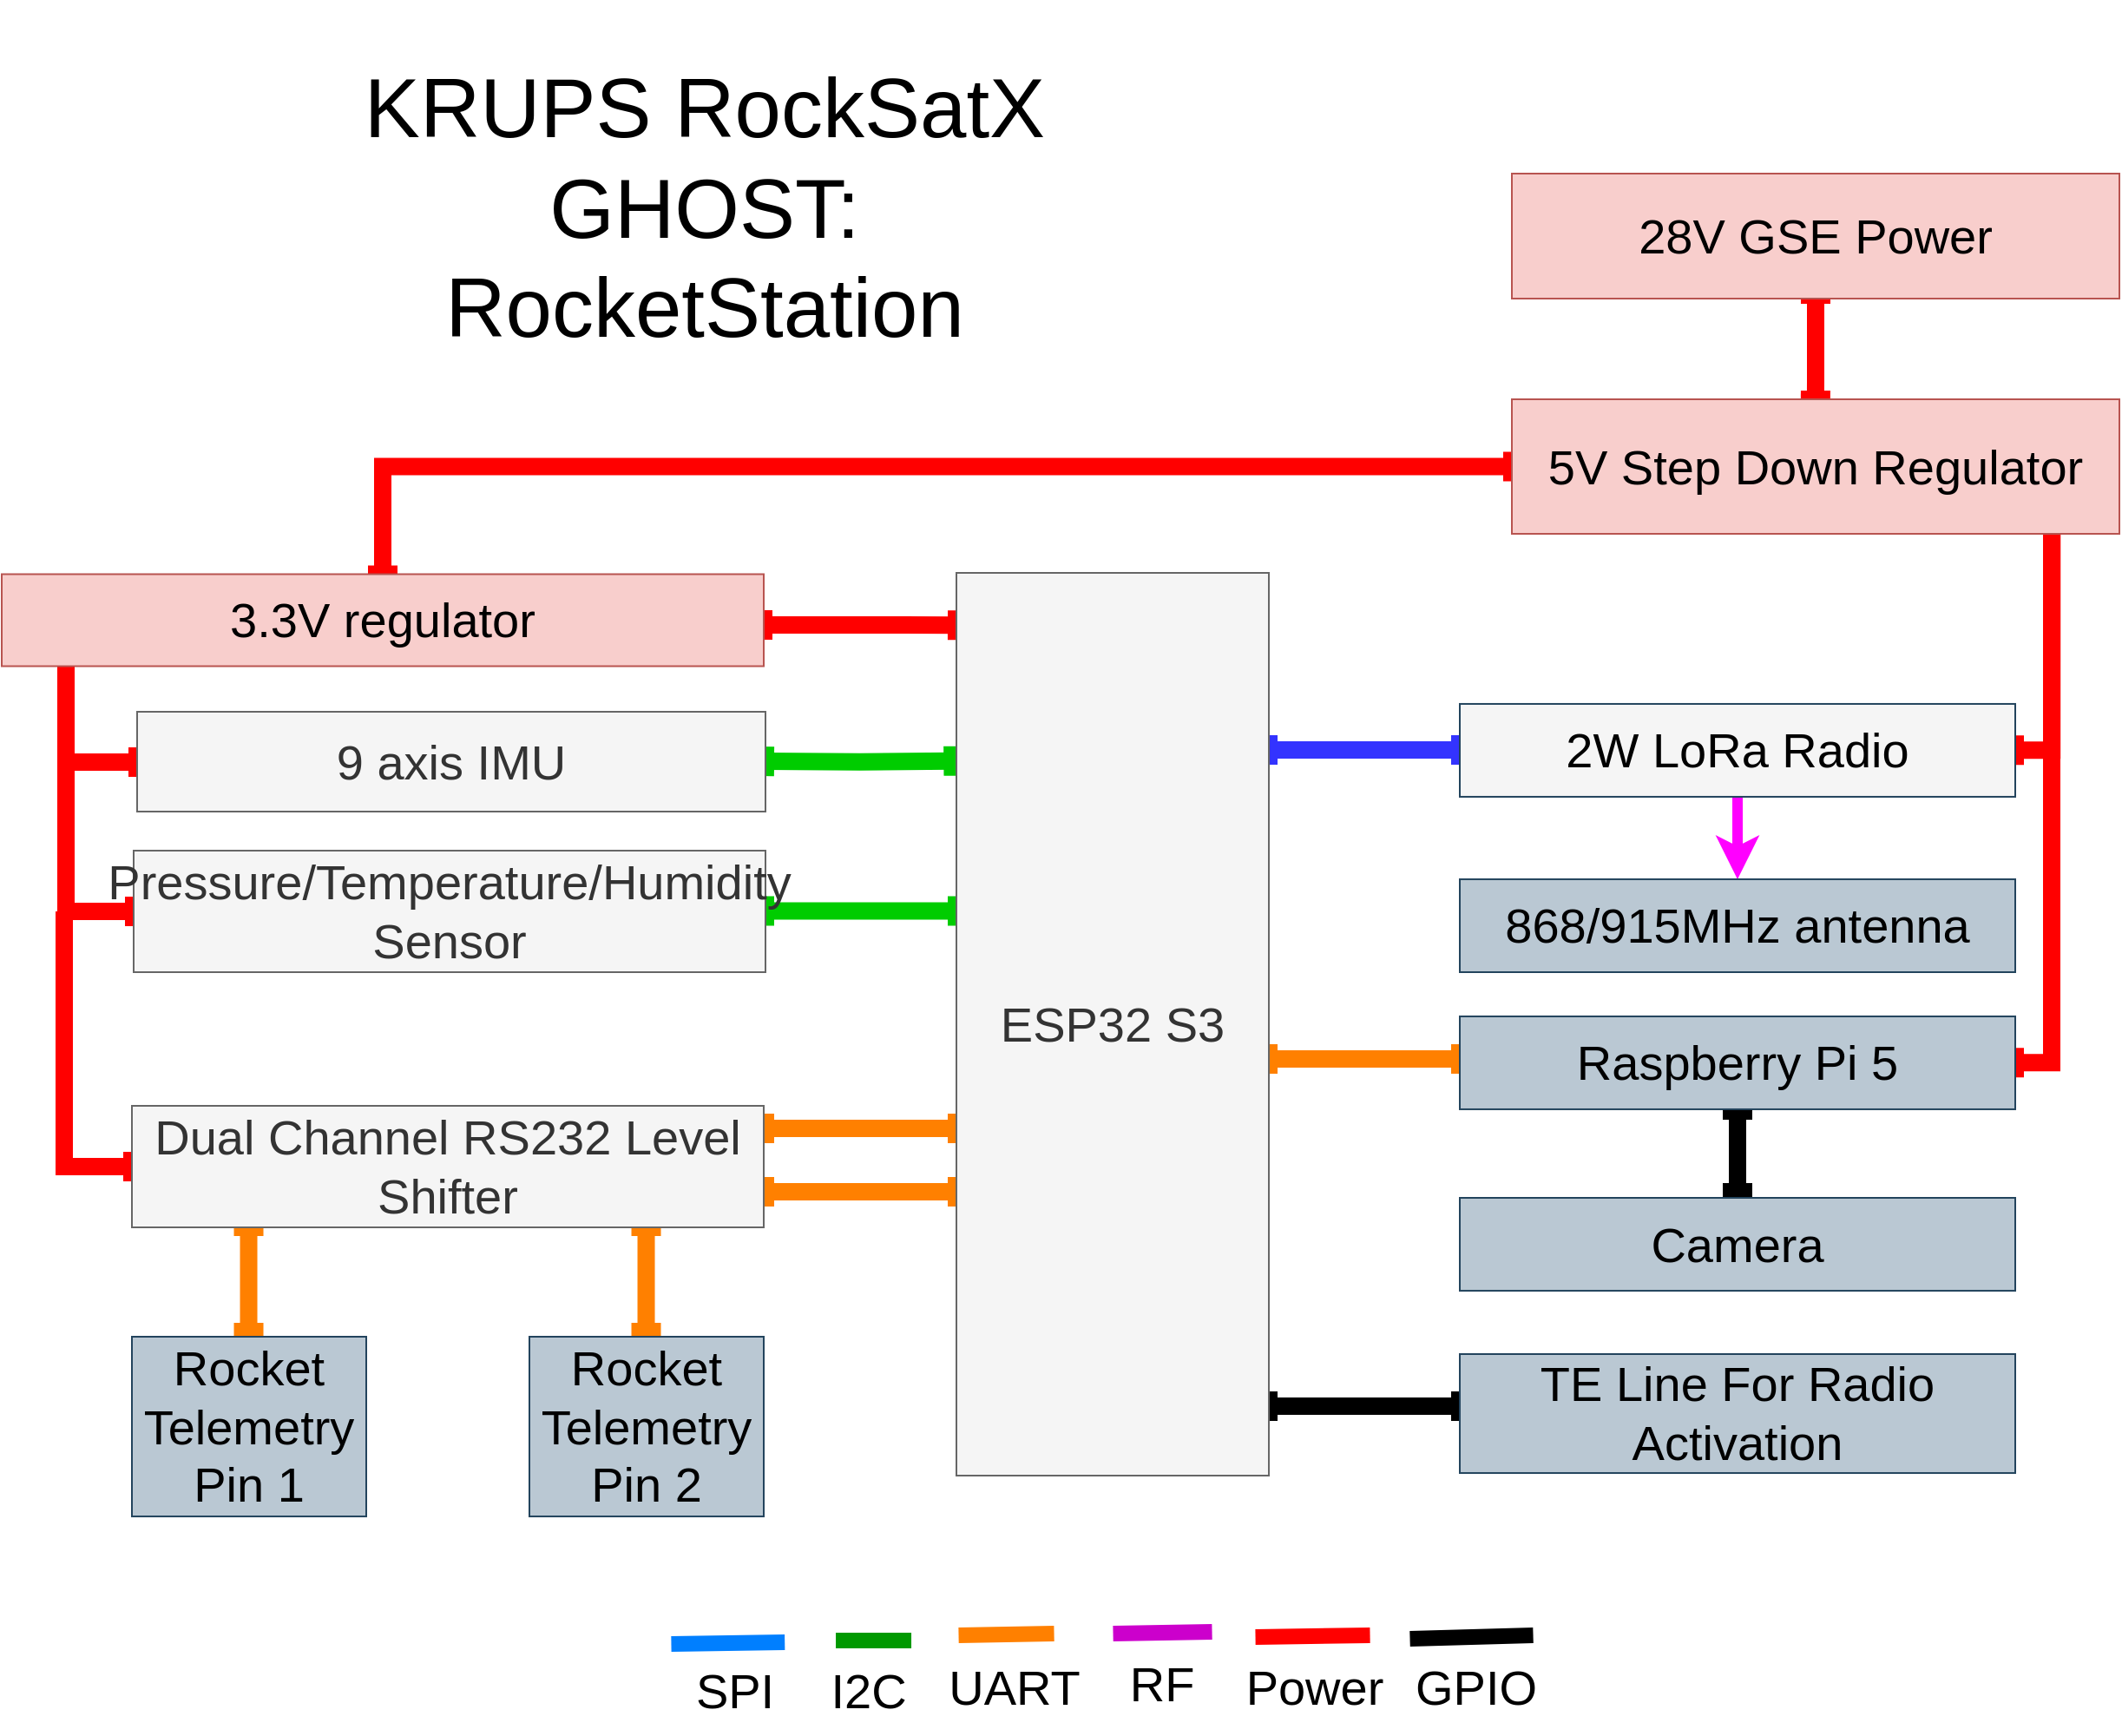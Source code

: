 <mxfile version="26.0.6">
  <diagram name="Page-1" id="rtjZ41WWvcPLetUQ2Lei">
    <mxGraphModel dx="-960" dy="2444" grid="1" gridSize="10" guides="1" tooltips="1" connect="1" arrows="1" fold="1" page="1" pageScale="1" pageWidth="850" pageHeight="1100" math="0" shadow="0">
      <root>
        <mxCell id="0" />
        <mxCell id="1" parent="0" />
        <mxCell id="Risd_N6Ks6hhy2hnTInW-21" style="edgeStyle=orthogonalEdgeStyle;rounded=0;orthogonalLoop=1;jettySize=auto;html=1;entryX=1;entryY=0.5;entryDx=0;entryDy=0;strokeWidth=10;endArrow=baseDash;endFill=0;startArrow=baseDash;startFill=0;strokeColor=#000000;exitX=0;exitY=0.848;exitDx=0;exitDy=0;exitPerimeter=0;" edge="1" parent="1">
          <mxGeometry relative="1" as="geometry">
            <mxPoint x="4480" y="-289.96" as="sourcePoint" />
            <mxPoint x="4370" y="-290" as="targetPoint" />
            <Array as="points" />
          </mxGeometry>
        </mxCell>
        <mxCell id="Risd_N6Ks6hhy2hnTInW-16" style="edgeStyle=orthogonalEdgeStyle;rounded=0;orthogonalLoop=1;jettySize=auto;html=1;entryX=1;entryY=0.5;entryDx=0;entryDy=0;strokeWidth=10;endArrow=baseDash;endFill=0;startArrow=baseDash;startFill=0;strokeColor=#FF8000;" edge="1" parent="1">
          <mxGeometry relative="1" as="geometry">
            <mxPoint x="4011.26" y="-393" as="sourcePoint" />
            <mxPoint x="4011.26" y="-333" as="targetPoint" />
            <Array as="points" />
          </mxGeometry>
        </mxCell>
        <mxCell id="Risd_N6Ks6hhy2hnTInW-15" style="edgeStyle=orthogonalEdgeStyle;rounded=0;orthogonalLoop=1;jettySize=auto;html=1;entryX=1;entryY=0.5;entryDx=0;entryDy=0;strokeWidth=10;endArrow=baseDash;endFill=0;startArrow=baseDash;startFill=0;strokeColor=#FF8000;" edge="1" parent="1">
          <mxGeometry relative="1" as="geometry">
            <mxPoint x="3782.26" y="-393" as="sourcePoint" />
            <mxPoint x="3782.26" y="-333" as="targetPoint" />
            <Array as="points" />
          </mxGeometry>
        </mxCell>
        <mxCell id="Risd_N6Ks6hhy2hnTInW-13" style="edgeStyle=orthogonalEdgeStyle;rounded=0;orthogonalLoop=1;jettySize=auto;html=1;entryX=1;entryY=0.5;entryDx=0;entryDy=0;strokeWidth=10;endArrow=baseDash;endFill=0;startArrow=baseDash;startFill=0;strokeColor=#FF8000;exitX=0;exitY=0.848;exitDx=0;exitDy=0;exitPerimeter=0;" edge="1" parent="1">
          <mxGeometry relative="1" as="geometry">
            <mxPoint x="4190" y="-449.96" as="sourcePoint" />
            <mxPoint x="4080" y="-450" as="targetPoint" />
            <Array as="points" />
          </mxGeometry>
        </mxCell>
        <mxCell id="Risd_N6Ks6hhy2hnTInW-14" style="edgeStyle=orthogonalEdgeStyle;rounded=0;orthogonalLoop=1;jettySize=auto;html=1;entryX=1;entryY=0.5;entryDx=0;entryDy=0;strokeWidth=10;endArrow=baseDash;endFill=0;startArrow=baseDash;startFill=0;strokeColor=#FF8000;exitX=0;exitY=0.848;exitDx=0;exitDy=0;exitPerimeter=0;" edge="1" parent="1">
          <mxGeometry relative="1" as="geometry">
            <mxPoint x="4190" y="-413.48" as="sourcePoint" />
            <mxPoint x="4080" y="-413.52" as="targetPoint" />
            <Array as="points" />
          </mxGeometry>
        </mxCell>
        <mxCell id="Risd_N6Ks6hhy2hnTInW-10" style="edgeStyle=orthogonalEdgeStyle;rounded=0;orthogonalLoop=1;jettySize=auto;html=1;strokeWidth=10;endArrow=baseDash;endFill=0;fillColor=#f8cecc;strokeColor=#FF0000;entryX=1;entryY=0.5;entryDx=0;entryDy=0;" edge="1" parent="1">
          <mxGeometry relative="1" as="geometry">
            <mxPoint x="4821" y="-792.5" as="sourcePoint" />
            <mxPoint x="4800" y="-487.92" as="targetPoint" />
            <Array as="points">
              <mxPoint x="4821" y="-488.15" />
            </Array>
          </mxGeometry>
        </mxCell>
        <mxCell id="Risd_N6Ks6hhy2hnTInW-8" style="edgeStyle=orthogonalEdgeStyle;rounded=0;orthogonalLoop=1;jettySize=auto;html=1;entryX=1;entryY=0.5;entryDx=0;entryDy=0;strokeWidth=10;endArrow=baseDash;endFill=0;startArrow=baseDash;startFill=0;strokeColor=#FF8000;exitX=0;exitY=0.848;exitDx=0;exitDy=0;exitPerimeter=0;" edge="1" parent="1">
          <mxGeometry relative="1" as="geometry">
            <mxPoint x="4480" y="-489.96" as="sourcePoint" />
            <mxPoint x="4370" y="-490" as="targetPoint" />
            <Array as="points" />
          </mxGeometry>
        </mxCell>
        <mxCell id="Risd_N6Ks6hhy2hnTInW-7" style="edgeStyle=orthogonalEdgeStyle;rounded=0;orthogonalLoop=1;jettySize=auto;html=1;entryX=1;entryY=0.5;entryDx=0;entryDy=0;strokeWidth=10;endArrow=baseDash;endFill=0;startArrow=baseDash;startFill=0;strokeColor=#000000;" edge="1" parent="1">
          <mxGeometry relative="1" as="geometry">
            <mxPoint x="4640" y="-460" as="sourcePoint" />
            <mxPoint x="4640" y="-413.52" as="targetPoint" />
            <Array as="points" />
          </mxGeometry>
        </mxCell>
        <mxCell id="Risd_N6Ks6hhy2hnTInW-1" style="edgeStyle=orthogonalEdgeStyle;rounded=0;orthogonalLoop=1;jettySize=auto;html=1;entryX=1;entryY=0.5;entryDx=0;entryDy=0;strokeWidth=10;endArrow=baseDash;endFill=0;startArrow=baseDash;startFill=0;strokeColor=#3333FF;exitX=0;exitY=0.848;exitDx=0;exitDy=0;exitPerimeter=0;" edge="1" parent="1">
          <mxGeometry relative="1" as="geometry">
            <mxPoint x="4480" y="-667.97" as="sourcePoint" />
            <mxPoint x="4370" y="-668.01" as="targetPoint" />
            <Array as="points" />
          </mxGeometry>
        </mxCell>
        <mxCell id="2i9zkkD1zkJnTm_1SoRj-6" value="" style="edgeStyle=orthogonalEdgeStyle;rounded=0;orthogonalLoop=1;jettySize=auto;html=1;strokeColor=#FF0000;endArrow=baseDash;endFill=0;strokeWidth=10;startArrow=baseDash;startFill=0;exitX=0.5;exitY=0.972;exitDx=0;exitDy=0;entryX=0.5;entryY=0;entryDx=0;entryDy=0;exitPerimeter=0;" parent="1" source="2i9zkkD1zkJnTm_1SoRj-4" edge="1">
          <mxGeometry relative="1" as="geometry">
            <Array as="points">
              <mxPoint x="4685" y="-880" />
            </Array>
            <mxPoint x="4684.93" y="-910" as="sourcePoint" />
            <mxPoint x="4684.93" y="-870" as="targetPoint" />
          </mxGeometry>
        </mxCell>
        <mxCell id="nk0sJlQH5ydXbXhzsZXC-66" style="edgeStyle=orthogonalEdgeStyle;rounded=0;orthogonalLoop=1;jettySize=auto;html=1;strokeWidth=10;endArrow=baseDash;endFill=0;fillColor=#f8cecc;strokeColor=#FF0000;entryX=0;entryY=0.5;entryDx=0;entryDy=0;exitX=0.087;exitY=0.993;exitDx=0;exitDy=0;exitPerimeter=0;" parent="1" source="nk0sJlQH5ydXbXhzsZXC-61" target="nk0sJlQH5ydXbXhzsZXC-67" edge="1">
          <mxGeometry relative="1" as="geometry">
            <mxPoint x="3677" y="-650" as="sourcePoint" />
            <mxPoint x="3716" y="-87" as="targetPoint" />
            <Array as="points">
              <mxPoint x="3677" y="-717" />
              <mxPoint x="3677" y="-575" />
            </Array>
          </mxGeometry>
        </mxCell>
        <mxCell id="nk0sJlQH5ydXbXhzsZXC-77" style="edgeStyle=orthogonalEdgeStyle;rounded=0;orthogonalLoop=1;jettySize=auto;html=1;entryX=0;entryY=0.5;entryDx=0;entryDy=0;strokeWidth=10;endArrow=baseDash;endFill=0;fillColor=#fff2cc;strokeColor=#FF0000;startArrow=baseDash;startFill=0;exitX=0.5;exitY=0;exitDx=0;exitDy=0;" parent="1" source="nk0sJlQH5ydXbXhzsZXC-61" target="nk0sJlQH5ydXbXhzsZXC-47" edge="1">
          <mxGeometry relative="1" as="geometry">
            <mxPoint x="4420" y="-880" as="sourcePoint" />
            <Array as="points">
              <mxPoint x="3860" y="-831" />
            </Array>
            <mxPoint x="4420" y="-832" as="targetPoint" />
          </mxGeometry>
        </mxCell>
        <mxCell id="nk0sJlQH5ydXbXhzsZXC-76" style="edgeStyle=orthogonalEdgeStyle;rounded=0;orthogonalLoop=1;jettySize=auto;html=1;entryX=0;entryY=0.5;entryDx=0;entryDy=0;strokeWidth=6;strokeColor=#FF00FF;exitX=0.5;exitY=1;exitDx=0;exitDy=0;" parent="1" source="nk0sJlQH5ydXbXhzsZXC-74" target="nk0sJlQH5ydXbXhzsZXC-75" edge="1">
          <mxGeometry relative="1" as="geometry">
            <mxPoint x="4650" y="-570.52" as="targetPoint" />
            <mxPoint x="4650" y="-617.52" as="sourcePoint" />
            <Array as="points">
              <mxPoint x="4640" y="-613.52" />
              <mxPoint x="4640" y="-613.52" />
            </Array>
          </mxGeometry>
        </mxCell>
        <mxCell id="nk0sJlQH5ydXbXhzsZXC-72" style="edgeStyle=orthogonalEdgeStyle;rounded=0;orthogonalLoop=1;jettySize=auto;html=1;exitX=1;exitY=0.5;exitDx=0;exitDy=0;strokeWidth=10;endArrow=baseDash;endFill=0;strokeColor=#FF0000;startArrow=baseDash;startFill=0;entryX=0;entryY=0.119;entryDx=0;entryDy=0;entryPerimeter=0;" parent="1" edge="1">
          <mxGeometry relative="1" as="geometry">
            <mxPoint x="4079" y="-740" as="sourcePoint" />
            <mxPoint x="4190" y="-739.88" as="targetPoint" />
            <Array as="points">
              <mxPoint x="4160" y="-740.25" />
              <mxPoint x="4190" y="-740.25" />
            </Array>
          </mxGeometry>
        </mxCell>
        <mxCell id="nk0sJlQH5ydXbXhzsZXC-1" style="edgeStyle=orthogonalEdgeStyle;rounded=0;orthogonalLoop=1;jettySize=auto;html=1;entryX=1;entryY=0.5;entryDx=0;entryDy=0;strokeWidth=10;endArrow=baseDash;endFill=0;startArrow=baseDash;startFill=0;strokeColor=#00CC00;exitX=0;exitY=0.848;exitDx=0;exitDy=0;exitPerimeter=0;" parent="1" edge="1">
          <mxGeometry relative="1" as="geometry">
            <mxPoint x="4190" y="-575.2" as="sourcePoint" />
            <mxPoint x="4080" y="-575.24" as="targetPoint" />
            <Array as="points" />
          </mxGeometry>
        </mxCell>
        <mxCell id="nk0sJlQH5ydXbXhzsZXC-7" style="edgeStyle=orthogonalEdgeStyle;rounded=0;orthogonalLoop=1;jettySize=auto;html=1;strokeWidth=10;endArrow=baseDash;endFill=0;startArrow=baseDash;startFill=0;strokeColor=#00CC00;exitX=-0.013;exitY=0.472;exitDx=0;exitDy=0;exitPerimeter=0;entryX=1;entryY=0.5;entryDx=0;entryDy=0;" parent="1" edge="1">
          <mxGeometry relative="1" as="geometry">
            <mxPoint x="4187.66" y="-661.63" as="sourcePoint" />
            <mxPoint x="4080" y="-661.44" as="targetPoint" />
            <Array as="points" />
          </mxGeometry>
        </mxCell>
        <mxCell id="nk0sJlQH5ydXbXhzsZXC-22" style="edgeStyle=orthogonalEdgeStyle;rounded=0;orthogonalLoop=1;jettySize=auto;html=1;strokeWidth=10;endArrow=baseDash;endFill=0;fillColor=#f8cecc;strokeColor=#FF0000;entryX=0;entryY=0.5;entryDx=0;entryDy=0;" parent="1" target="nk0sJlQH5ydXbXhzsZXC-58" edge="1">
          <mxGeometry relative="1" as="geometry">
            <mxPoint x="3677" y="-720" as="sourcePoint" />
            <mxPoint x="3690" y="-180" as="targetPoint" />
            <Array as="points">
              <mxPoint x="3677" y="-661" />
              <mxPoint x="3718" y="-661" />
            </Array>
          </mxGeometry>
        </mxCell>
        <mxCell id="nk0sJlQH5ydXbXhzsZXC-23" value="" style="endArrow=none;html=1;rounded=1;fontSize=29;strokeColor=#009900;strokeWidth=9;endFill=0;" parent="1" edge="1">
          <mxGeometry width="50" height="50" relative="1" as="geometry">
            <mxPoint x="4120.52" y="-155" as="sourcePoint" />
            <mxPoint x="4164.02" y="-155" as="targetPoint" />
          </mxGeometry>
        </mxCell>
        <mxCell id="nk0sJlQH5ydXbXhzsZXC-24" value="SPI" style="text;html=1;align=center;verticalAlign=middle;resizable=0;points=[];autosize=1;strokeColor=none;fillColor=none;fontSize=28;" parent="1" vertex="1">
          <mxGeometry x="4027.27" y="-151" width="70" height="50" as="geometry" />
        </mxCell>
        <mxCell id="nk0sJlQH5ydXbXhzsZXC-25" value="" style="endArrow=none;html=1;rounded=1;fontSize=29;strokeColor=#007FFF;strokeWidth=9;exitX=-0.022;exitY=-0.04;exitDx=0;exitDy=0;exitPerimeter=0;entryX=0.912;entryY=-0.06;entryDx=0;entryDy=0;entryPerimeter=0;endFill=0;" parent="1" source="nk0sJlQH5ydXbXhzsZXC-24" target="nk0sJlQH5ydXbXhzsZXC-24" edge="1">
          <mxGeometry width="50" height="50" relative="1" as="geometry">
            <mxPoint x="4040.27" y="-115" as="sourcePoint" />
            <mxPoint x="4090.27" y="-165" as="targetPoint" />
          </mxGeometry>
        </mxCell>
        <mxCell id="nk0sJlQH5ydXbXhzsZXC-26" value="I2C" style="text;html=1;align=center;verticalAlign=middle;resizable=0;points=[];autosize=1;strokeColor=none;fillColor=none;fontSize=28;" parent="1" vertex="1">
          <mxGeometry x="4104.27" y="-151" width="70" height="50" as="geometry" />
        </mxCell>
        <mxCell id="nk0sJlQH5ydXbXhzsZXC-27" value="" style="endArrow=none;html=1;rounded=1;fontSize=29;strokeColor=#FF8000;strokeWidth=9;endFill=0;" parent="1" edge="1">
          <mxGeometry width="50" height="50" relative="1" as="geometry">
            <mxPoint x="4191.27" y="-158" as="sourcePoint" />
            <mxPoint x="4246.27" y="-159" as="targetPoint" />
          </mxGeometry>
        </mxCell>
        <mxCell id="nk0sJlQH5ydXbXhzsZXC-28" value="UART" style="text;html=1;align=center;verticalAlign=middle;resizable=0;points=[];autosize=1;strokeColor=none;fillColor=none;fontSize=28;" parent="1" vertex="1">
          <mxGeometry x="4173.27" y="-153" width="100" height="50" as="geometry" />
        </mxCell>
        <mxCell id="nk0sJlQH5ydXbXhzsZXC-29" value="" style="endArrow=none;html=1;rounded=1;fontSize=29;strokeColor=#000000;strokeWidth=9;endFill=0;" parent="1" edge="1">
          <mxGeometry width="50" height="50" relative="1" as="geometry">
            <mxPoint x="4451.27" y="-156.0" as="sourcePoint" />
            <mxPoint x="4522.27" y="-158" as="targetPoint" />
          </mxGeometry>
        </mxCell>
        <mxCell id="nk0sJlQH5ydXbXhzsZXC-30" value="GPIO" style="text;html=1;align=center;verticalAlign=middle;resizable=0;points=[];autosize=1;strokeColor=none;fillColor=none;fontSize=28;" parent="1" vertex="1">
          <mxGeometry x="4444.27" y="-153" width="90" height="50" as="geometry" />
        </mxCell>
        <mxCell id="nk0sJlQH5ydXbXhzsZXC-31" value="" style="endArrow=none;html=1;rounded=1;fontSize=29;strokeColor=#CC00CC;strokeWidth=9;endFill=0;" parent="1" edge="1">
          <mxGeometry width="50" height="50" relative="1" as="geometry">
            <mxPoint x="4280.27" y="-159" as="sourcePoint" />
            <mxPoint x="4337.27" y="-160" as="targetPoint" />
          </mxGeometry>
        </mxCell>
        <mxCell id="nk0sJlQH5ydXbXhzsZXC-32" value="RF" style="text;html=1;align=center;verticalAlign=middle;resizable=0;points=[];autosize=1;strokeColor=none;fillColor=none;fontSize=28;" parent="1" vertex="1">
          <mxGeometry x="4278.09" y="-155" width="60" height="50" as="geometry" />
        </mxCell>
        <mxCell id="nk0sJlQH5ydXbXhzsZXC-33" value="" style="endArrow=none;html=1;rounded=1;fontSize=29;strokeColor=#FF0000;strokeWidth=9;endFill=0;" parent="1" edge="1">
          <mxGeometry width="50" height="50" relative="1" as="geometry">
            <mxPoint x="4362.27" y="-157" as="sourcePoint" />
            <mxPoint x="4428.27" y="-158" as="targetPoint" />
          </mxGeometry>
        </mxCell>
        <mxCell id="nk0sJlQH5ydXbXhzsZXC-34" value="Power" style="text;html=1;align=center;verticalAlign=middle;resizable=0;points=[];autosize=1;strokeColor=none;fillColor=none;fontSize=28;" parent="1" vertex="1">
          <mxGeometry x="4346.27" y="-153" width="100" height="50" as="geometry" />
        </mxCell>
        <mxCell id="nk0sJlQH5ydXbXhzsZXC-36" style="edgeStyle=orthogonalEdgeStyle;rounded=0;orthogonalLoop=1;jettySize=auto;html=1;strokeWidth=10;endArrow=baseDash;endFill=0;fillColor=#f8cecc;strokeColor=#FF0000;entryX=1;entryY=0.5;entryDx=0;entryDy=0;exitX=0.942;exitY=1.002;exitDx=0;exitDy=0;exitPerimeter=0;" parent="1" edge="1">
          <mxGeometry relative="1" as="geometry">
            <mxPoint x="4821.14" y="-792.505" as="sourcePoint" />
            <mxPoint x="4800" y="-667.93" as="targetPoint" />
            <Array as="points">
              <mxPoint x="4821" y="-668.16" />
            </Array>
          </mxGeometry>
        </mxCell>
        <mxCell id="nk0sJlQH5ydXbXhzsZXC-47" value="5V Step Down Regulator" style="rounded=0;whiteSpace=wrap;html=1;fillColor=#f8cecc;strokeColor=#b85450;fontSize=28;" parent="1" vertex="1">
          <mxGeometry x="4510" y="-870" width="350" height="77.5" as="geometry" />
        </mxCell>
        <mxCell id="nk0sJlQH5ydXbXhzsZXC-58" value="&lt;div&gt;9 axis IMU&lt;/div&gt;" style="rounded=0;whiteSpace=wrap;html=1;fillColor=#f5f5f5;strokeColor=#666666;fontSize=28;fontColor=#333333;" parent="1" vertex="1">
          <mxGeometry x="3718" y="-690" width="362" height="57.5" as="geometry" />
        </mxCell>
        <mxCell id="nk0sJlQH5ydXbXhzsZXC-61" value="3.3V regulator" style="rounded=0;whiteSpace=wrap;html=1;fillColor=#f8cecc;strokeColor=#b85450;fontSize=28;" parent="1" vertex="1">
          <mxGeometry x="3640" y="-769.25" width="439" height="53" as="geometry" />
        </mxCell>
        <mxCell id="nk0sJlQH5ydXbXhzsZXC-67" value="Pressure/Temperature/Humidity Sensor" style="rounded=0;whiteSpace=wrap;html=1;fillColor=#f5f5f5;strokeColor=#666666;fontSize=28;fontColor=#333333;" parent="1" vertex="1">
          <mxGeometry x="3716" y="-610" width="364" height="70" as="geometry" />
        </mxCell>
        <mxCell id="nk0sJlQH5ydXbXhzsZXC-69" value="ESP32 S3" style="rounded=0;whiteSpace=wrap;html=1;fillColor=#f5f5f5;fontSize=28;fontColor=#333333;strokeColor=#666666;" parent="1" vertex="1">
          <mxGeometry x="4190" y="-770" width="180" height="520" as="geometry" />
        </mxCell>
        <mxCell id="nk0sJlQH5ydXbXhzsZXC-74" value="2W LoRa Radio" style="rounded=0;whiteSpace=wrap;html=1;fontSize=28;fillColor=#F5F5F5;strokeColor=#23445d;" parent="1" vertex="1">
          <mxGeometry x="4480" y="-694.52" width="320" height="53.5" as="geometry" />
        </mxCell>
        <mxCell id="nk0sJlQH5ydXbXhzsZXC-75" value="868/915MHz antenna" style="rounded=0;whiteSpace=wrap;html=1;fontSize=28;fillColor=#bac8d3;strokeColor=#23445d;direction=south;" parent="1" vertex="1">
          <mxGeometry x="4480" y="-593.52" width="320" height="53.52" as="geometry" />
        </mxCell>
        <mxCell id="nk0sJlQH5ydXbXhzsZXC-82" value="&lt;div&gt;&lt;font style=&quot;font-size: 48px;&quot;&gt;KRUPS RockSatX GHOST: &lt;br&gt;&lt;/font&gt;&lt;/div&gt;&lt;div&gt;&lt;font style=&quot;font-size: 48px;&quot;&gt;RocketStation&lt;br&gt;&lt;/font&gt;&lt;/div&gt;" style="text;html=1;align=center;verticalAlign=middle;whiteSpace=wrap;rounded=0;" parent="1" vertex="1">
          <mxGeometry x="3840" y="-1100" width="410" height="240" as="geometry" />
        </mxCell>
        <mxCell id="2i9zkkD1zkJnTm_1SoRj-4" value="28V GSE Power" style="rounded=0;whiteSpace=wrap;html=1;fillColor=#f8cecc;strokeColor=#b85450;fontSize=28;" parent="1" vertex="1">
          <mxGeometry x="4510" y="-1000" width="350" height="72" as="geometry" />
        </mxCell>
        <mxCell id="Risd_N6Ks6hhy2hnTInW-4" value="Raspberry Pi 5" style="rounded=0;whiteSpace=wrap;html=1;fontSize=28;fillColor=#bac8d3;strokeColor=#23445d;" vertex="1" parent="1">
          <mxGeometry x="4480" y="-514.52" width="320" height="53.5" as="geometry" />
        </mxCell>
        <mxCell id="Risd_N6Ks6hhy2hnTInW-5" value="Rocket Telemetry Pin 1" style="rounded=0;whiteSpace=wrap;html=1;fontSize=28;fillColor=#bac8d3;strokeColor=#23445d;direction=south;" vertex="1" parent="1">
          <mxGeometry x="3715" y="-330" width="135" height="103.52" as="geometry" />
        </mxCell>
        <mxCell id="Risd_N6Ks6hhy2hnTInW-11" style="edgeStyle=orthogonalEdgeStyle;rounded=0;orthogonalLoop=1;jettySize=auto;html=1;strokeWidth=10;endArrow=baseDash;endFill=0;fillColor=#f8cecc;strokeColor=#FF0000;entryX=0;entryY=0.5;entryDx=0;entryDy=0;exitX=0.087;exitY=0.993;exitDx=0;exitDy=0;exitPerimeter=0;" edge="1" parent="1" target="Risd_N6Ks6hhy2hnTInW-12">
          <mxGeometry relative="1" as="geometry">
            <mxPoint x="3677" y="-570" as="sourcePoint" />
            <mxPoint x="3715" y="60" as="targetPoint" />
            <Array as="points">
              <mxPoint x="3676" y="-570" />
              <mxPoint x="3676" y="-428" />
            </Array>
          </mxGeometry>
        </mxCell>
        <mxCell id="Risd_N6Ks6hhy2hnTInW-12" value="Dual Channel RS232 Level Shifter" style="rounded=0;whiteSpace=wrap;html=1;fillColor=#f5f5f5;strokeColor=#666666;fontSize=28;fontColor=#333333;" vertex="1" parent="1">
          <mxGeometry x="3715" y="-463" width="364" height="70" as="geometry" />
        </mxCell>
        <mxCell id="Risd_N6Ks6hhy2hnTInW-18" value="Camera" style="rounded=0;whiteSpace=wrap;html=1;fontSize=28;fillColor=#bac8d3;strokeColor=#23445d;direction=south;" vertex="1" parent="1">
          <mxGeometry x="4480" y="-410" width="320" height="53.52" as="geometry" />
        </mxCell>
        <mxCell id="Risd_N6Ks6hhy2hnTInW-19" value="Rocket Telemetry Pin 2" style="rounded=0;whiteSpace=wrap;html=1;fontSize=28;fillColor=#bac8d3;strokeColor=#23445d;direction=south;" vertex="1" parent="1">
          <mxGeometry x="3944" y="-330" width="135" height="103.52" as="geometry" />
        </mxCell>
        <mxCell id="Risd_N6Ks6hhy2hnTInW-20" value="TE Line For Radio Activation" style="rounded=0;whiteSpace=wrap;html=1;fontSize=28;fillColor=#bac8d3;strokeColor=#23445d;direction=south;" vertex="1" parent="1">
          <mxGeometry x="4480" y="-320" width="320" height="68.52" as="geometry" />
        </mxCell>
      </root>
    </mxGraphModel>
  </diagram>
</mxfile>
